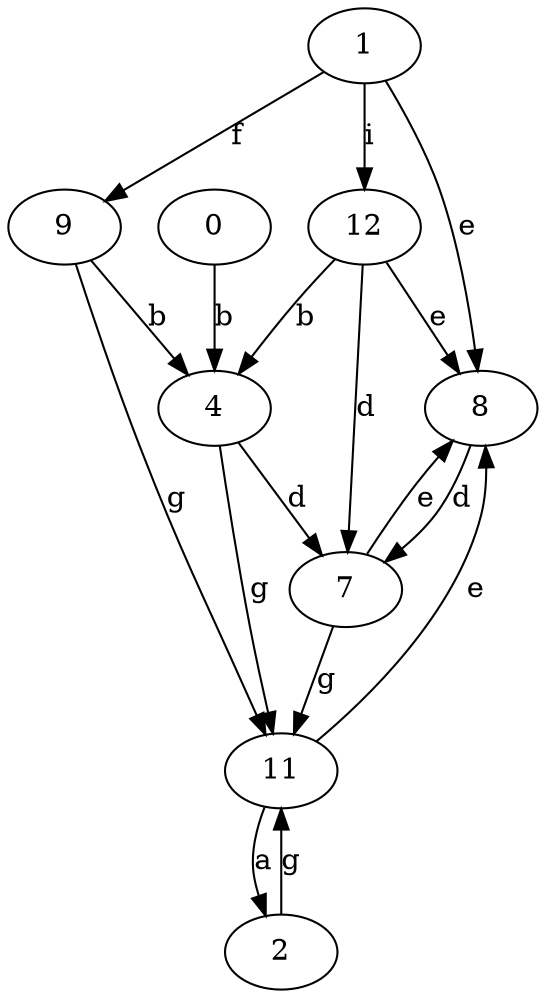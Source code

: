 strict digraph  {
1;
2;
4;
7;
8;
9;
11;
12;
0;
1 -> 8  [label=e];
1 -> 9  [label=f];
1 -> 12  [label=i];
2 -> 11  [label=g];
4 -> 7  [label=d];
4 -> 11  [label=g];
7 -> 8  [label=e];
7 -> 11  [label=g];
8 -> 7  [label=d];
9 -> 4  [label=b];
9 -> 11  [label=g];
11 -> 2  [label=a];
11 -> 8  [label=e];
12 -> 4  [label=b];
12 -> 7  [label=d];
12 -> 8  [label=e];
0 -> 4  [label=b];
}
